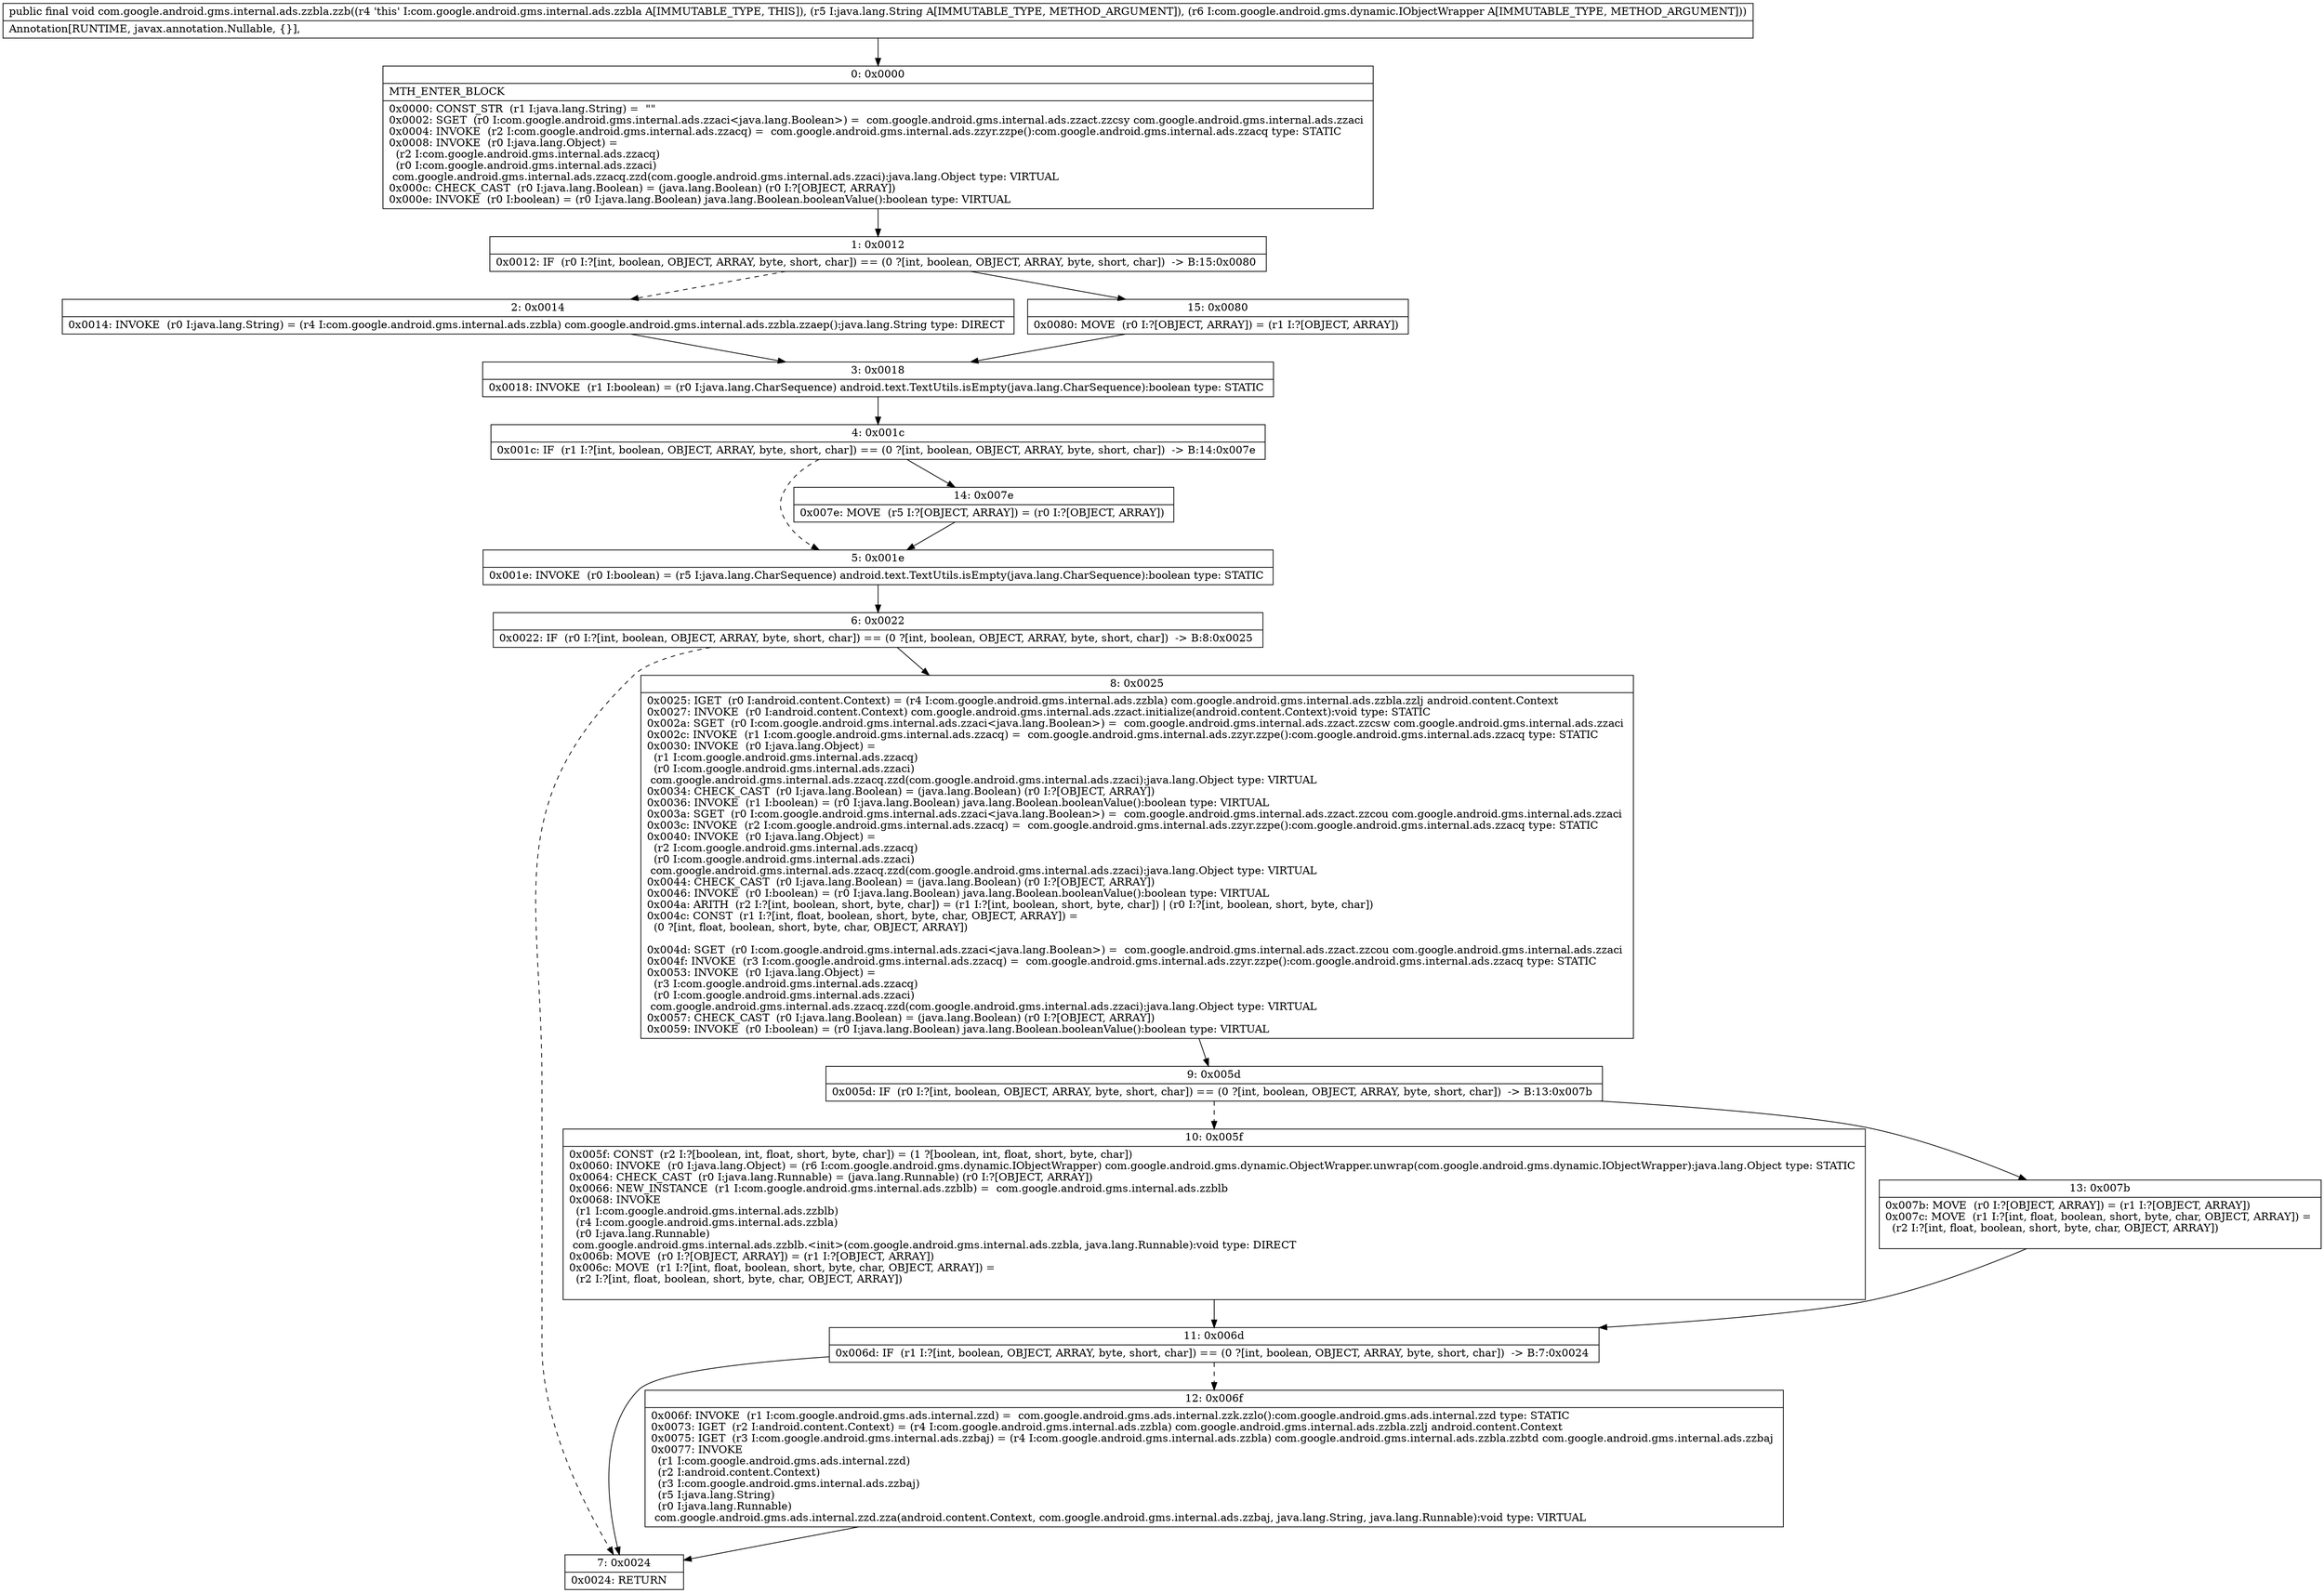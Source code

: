 digraph "CFG forcom.google.android.gms.internal.ads.zzbla.zzb(Ljava\/lang\/String;Lcom\/google\/android\/gms\/dynamic\/IObjectWrapper;)V" {
Node_0 [shape=record,label="{0\:\ 0x0000|MTH_ENTER_BLOCK\l|0x0000: CONST_STR  (r1 I:java.lang.String) =  \"\" \l0x0002: SGET  (r0 I:com.google.android.gms.internal.ads.zzaci\<java.lang.Boolean\>) =  com.google.android.gms.internal.ads.zzact.zzcsy com.google.android.gms.internal.ads.zzaci \l0x0004: INVOKE  (r2 I:com.google.android.gms.internal.ads.zzacq) =  com.google.android.gms.internal.ads.zzyr.zzpe():com.google.android.gms.internal.ads.zzacq type: STATIC \l0x0008: INVOKE  (r0 I:java.lang.Object) = \l  (r2 I:com.google.android.gms.internal.ads.zzacq)\l  (r0 I:com.google.android.gms.internal.ads.zzaci)\l com.google.android.gms.internal.ads.zzacq.zzd(com.google.android.gms.internal.ads.zzaci):java.lang.Object type: VIRTUAL \l0x000c: CHECK_CAST  (r0 I:java.lang.Boolean) = (java.lang.Boolean) (r0 I:?[OBJECT, ARRAY]) \l0x000e: INVOKE  (r0 I:boolean) = (r0 I:java.lang.Boolean) java.lang.Boolean.booleanValue():boolean type: VIRTUAL \l}"];
Node_1 [shape=record,label="{1\:\ 0x0012|0x0012: IF  (r0 I:?[int, boolean, OBJECT, ARRAY, byte, short, char]) == (0 ?[int, boolean, OBJECT, ARRAY, byte, short, char])  \-\> B:15:0x0080 \l}"];
Node_2 [shape=record,label="{2\:\ 0x0014|0x0014: INVOKE  (r0 I:java.lang.String) = (r4 I:com.google.android.gms.internal.ads.zzbla) com.google.android.gms.internal.ads.zzbla.zzaep():java.lang.String type: DIRECT \l}"];
Node_3 [shape=record,label="{3\:\ 0x0018|0x0018: INVOKE  (r1 I:boolean) = (r0 I:java.lang.CharSequence) android.text.TextUtils.isEmpty(java.lang.CharSequence):boolean type: STATIC \l}"];
Node_4 [shape=record,label="{4\:\ 0x001c|0x001c: IF  (r1 I:?[int, boolean, OBJECT, ARRAY, byte, short, char]) == (0 ?[int, boolean, OBJECT, ARRAY, byte, short, char])  \-\> B:14:0x007e \l}"];
Node_5 [shape=record,label="{5\:\ 0x001e|0x001e: INVOKE  (r0 I:boolean) = (r5 I:java.lang.CharSequence) android.text.TextUtils.isEmpty(java.lang.CharSequence):boolean type: STATIC \l}"];
Node_6 [shape=record,label="{6\:\ 0x0022|0x0022: IF  (r0 I:?[int, boolean, OBJECT, ARRAY, byte, short, char]) == (0 ?[int, boolean, OBJECT, ARRAY, byte, short, char])  \-\> B:8:0x0025 \l}"];
Node_7 [shape=record,label="{7\:\ 0x0024|0x0024: RETURN   \l}"];
Node_8 [shape=record,label="{8\:\ 0x0025|0x0025: IGET  (r0 I:android.content.Context) = (r4 I:com.google.android.gms.internal.ads.zzbla) com.google.android.gms.internal.ads.zzbla.zzlj android.content.Context \l0x0027: INVOKE  (r0 I:android.content.Context) com.google.android.gms.internal.ads.zzact.initialize(android.content.Context):void type: STATIC \l0x002a: SGET  (r0 I:com.google.android.gms.internal.ads.zzaci\<java.lang.Boolean\>) =  com.google.android.gms.internal.ads.zzact.zzcsw com.google.android.gms.internal.ads.zzaci \l0x002c: INVOKE  (r1 I:com.google.android.gms.internal.ads.zzacq) =  com.google.android.gms.internal.ads.zzyr.zzpe():com.google.android.gms.internal.ads.zzacq type: STATIC \l0x0030: INVOKE  (r0 I:java.lang.Object) = \l  (r1 I:com.google.android.gms.internal.ads.zzacq)\l  (r0 I:com.google.android.gms.internal.ads.zzaci)\l com.google.android.gms.internal.ads.zzacq.zzd(com.google.android.gms.internal.ads.zzaci):java.lang.Object type: VIRTUAL \l0x0034: CHECK_CAST  (r0 I:java.lang.Boolean) = (java.lang.Boolean) (r0 I:?[OBJECT, ARRAY]) \l0x0036: INVOKE  (r1 I:boolean) = (r0 I:java.lang.Boolean) java.lang.Boolean.booleanValue():boolean type: VIRTUAL \l0x003a: SGET  (r0 I:com.google.android.gms.internal.ads.zzaci\<java.lang.Boolean\>) =  com.google.android.gms.internal.ads.zzact.zzcou com.google.android.gms.internal.ads.zzaci \l0x003c: INVOKE  (r2 I:com.google.android.gms.internal.ads.zzacq) =  com.google.android.gms.internal.ads.zzyr.zzpe():com.google.android.gms.internal.ads.zzacq type: STATIC \l0x0040: INVOKE  (r0 I:java.lang.Object) = \l  (r2 I:com.google.android.gms.internal.ads.zzacq)\l  (r0 I:com.google.android.gms.internal.ads.zzaci)\l com.google.android.gms.internal.ads.zzacq.zzd(com.google.android.gms.internal.ads.zzaci):java.lang.Object type: VIRTUAL \l0x0044: CHECK_CAST  (r0 I:java.lang.Boolean) = (java.lang.Boolean) (r0 I:?[OBJECT, ARRAY]) \l0x0046: INVOKE  (r0 I:boolean) = (r0 I:java.lang.Boolean) java.lang.Boolean.booleanValue():boolean type: VIRTUAL \l0x004a: ARITH  (r2 I:?[int, boolean, short, byte, char]) = (r1 I:?[int, boolean, short, byte, char]) \| (r0 I:?[int, boolean, short, byte, char]) \l0x004c: CONST  (r1 I:?[int, float, boolean, short, byte, char, OBJECT, ARRAY]) = \l  (0 ?[int, float, boolean, short, byte, char, OBJECT, ARRAY])\l \l0x004d: SGET  (r0 I:com.google.android.gms.internal.ads.zzaci\<java.lang.Boolean\>) =  com.google.android.gms.internal.ads.zzact.zzcou com.google.android.gms.internal.ads.zzaci \l0x004f: INVOKE  (r3 I:com.google.android.gms.internal.ads.zzacq) =  com.google.android.gms.internal.ads.zzyr.zzpe():com.google.android.gms.internal.ads.zzacq type: STATIC \l0x0053: INVOKE  (r0 I:java.lang.Object) = \l  (r3 I:com.google.android.gms.internal.ads.zzacq)\l  (r0 I:com.google.android.gms.internal.ads.zzaci)\l com.google.android.gms.internal.ads.zzacq.zzd(com.google.android.gms.internal.ads.zzaci):java.lang.Object type: VIRTUAL \l0x0057: CHECK_CAST  (r0 I:java.lang.Boolean) = (java.lang.Boolean) (r0 I:?[OBJECT, ARRAY]) \l0x0059: INVOKE  (r0 I:boolean) = (r0 I:java.lang.Boolean) java.lang.Boolean.booleanValue():boolean type: VIRTUAL \l}"];
Node_9 [shape=record,label="{9\:\ 0x005d|0x005d: IF  (r0 I:?[int, boolean, OBJECT, ARRAY, byte, short, char]) == (0 ?[int, boolean, OBJECT, ARRAY, byte, short, char])  \-\> B:13:0x007b \l}"];
Node_10 [shape=record,label="{10\:\ 0x005f|0x005f: CONST  (r2 I:?[boolean, int, float, short, byte, char]) = (1 ?[boolean, int, float, short, byte, char]) \l0x0060: INVOKE  (r0 I:java.lang.Object) = (r6 I:com.google.android.gms.dynamic.IObjectWrapper) com.google.android.gms.dynamic.ObjectWrapper.unwrap(com.google.android.gms.dynamic.IObjectWrapper):java.lang.Object type: STATIC \l0x0064: CHECK_CAST  (r0 I:java.lang.Runnable) = (java.lang.Runnable) (r0 I:?[OBJECT, ARRAY]) \l0x0066: NEW_INSTANCE  (r1 I:com.google.android.gms.internal.ads.zzblb) =  com.google.android.gms.internal.ads.zzblb \l0x0068: INVOKE  \l  (r1 I:com.google.android.gms.internal.ads.zzblb)\l  (r4 I:com.google.android.gms.internal.ads.zzbla)\l  (r0 I:java.lang.Runnable)\l com.google.android.gms.internal.ads.zzblb.\<init\>(com.google.android.gms.internal.ads.zzbla, java.lang.Runnable):void type: DIRECT \l0x006b: MOVE  (r0 I:?[OBJECT, ARRAY]) = (r1 I:?[OBJECT, ARRAY]) \l0x006c: MOVE  (r1 I:?[int, float, boolean, short, byte, char, OBJECT, ARRAY]) = \l  (r2 I:?[int, float, boolean, short, byte, char, OBJECT, ARRAY])\l \l}"];
Node_11 [shape=record,label="{11\:\ 0x006d|0x006d: IF  (r1 I:?[int, boolean, OBJECT, ARRAY, byte, short, char]) == (0 ?[int, boolean, OBJECT, ARRAY, byte, short, char])  \-\> B:7:0x0024 \l}"];
Node_12 [shape=record,label="{12\:\ 0x006f|0x006f: INVOKE  (r1 I:com.google.android.gms.ads.internal.zzd) =  com.google.android.gms.ads.internal.zzk.zzlo():com.google.android.gms.ads.internal.zzd type: STATIC \l0x0073: IGET  (r2 I:android.content.Context) = (r4 I:com.google.android.gms.internal.ads.zzbla) com.google.android.gms.internal.ads.zzbla.zzlj android.content.Context \l0x0075: IGET  (r3 I:com.google.android.gms.internal.ads.zzbaj) = (r4 I:com.google.android.gms.internal.ads.zzbla) com.google.android.gms.internal.ads.zzbla.zzbtd com.google.android.gms.internal.ads.zzbaj \l0x0077: INVOKE  \l  (r1 I:com.google.android.gms.ads.internal.zzd)\l  (r2 I:android.content.Context)\l  (r3 I:com.google.android.gms.internal.ads.zzbaj)\l  (r5 I:java.lang.String)\l  (r0 I:java.lang.Runnable)\l com.google.android.gms.ads.internal.zzd.zza(android.content.Context, com.google.android.gms.internal.ads.zzbaj, java.lang.String, java.lang.Runnable):void type: VIRTUAL \l}"];
Node_13 [shape=record,label="{13\:\ 0x007b|0x007b: MOVE  (r0 I:?[OBJECT, ARRAY]) = (r1 I:?[OBJECT, ARRAY]) \l0x007c: MOVE  (r1 I:?[int, float, boolean, short, byte, char, OBJECT, ARRAY]) = \l  (r2 I:?[int, float, boolean, short, byte, char, OBJECT, ARRAY])\l \l}"];
Node_14 [shape=record,label="{14\:\ 0x007e|0x007e: MOVE  (r5 I:?[OBJECT, ARRAY]) = (r0 I:?[OBJECT, ARRAY]) \l}"];
Node_15 [shape=record,label="{15\:\ 0x0080|0x0080: MOVE  (r0 I:?[OBJECT, ARRAY]) = (r1 I:?[OBJECT, ARRAY]) \l}"];
MethodNode[shape=record,label="{public final void com.google.android.gms.internal.ads.zzbla.zzb((r4 'this' I:com.google.android.gms.internal.ads.zzbla A[IMMUTABLE_TYPE, THIS]), (r5 I:java.lang.String A[IMMUTABLE_TYPE, METHOD_ARGUMENT]), (r6 I:com.google.android.gms.dynamic.IObjectWrapper A[IMMUTABLE_TYPE, METHOD_ARGUMENT]))  | Annotation[RUNTIME, javax.annotation.Nullable, \{\}], \l}"];
MethodNode -> Node_0;
Node_0 -> Node_1;
Node_1 -> Node_2[style=dashed];
Node_1 -> Node_15;
Node_2 -> Node_3;
Node_3 -> Node_4;
Node_4 -> Node_5[style=dashed];
Node_4 -> Node_14;
Node_5 -> Node_6;
Node_6 -> Node_7[style=dashed];
Node_6 -> Node_8;
Node_8 -> Node_9;
Node_9 -> Node_10[style=dashed];
Node_9 -> Node_13;
Node_10 -> Node_11;
Node_11 -> Node_7;
Node_11 -> Node_12[style=dashed];
Node_12 -> Node_7;
Node_13 -> Node_11;
Node_14 -> Node_5;
Node_15 -> Node_3;
}

